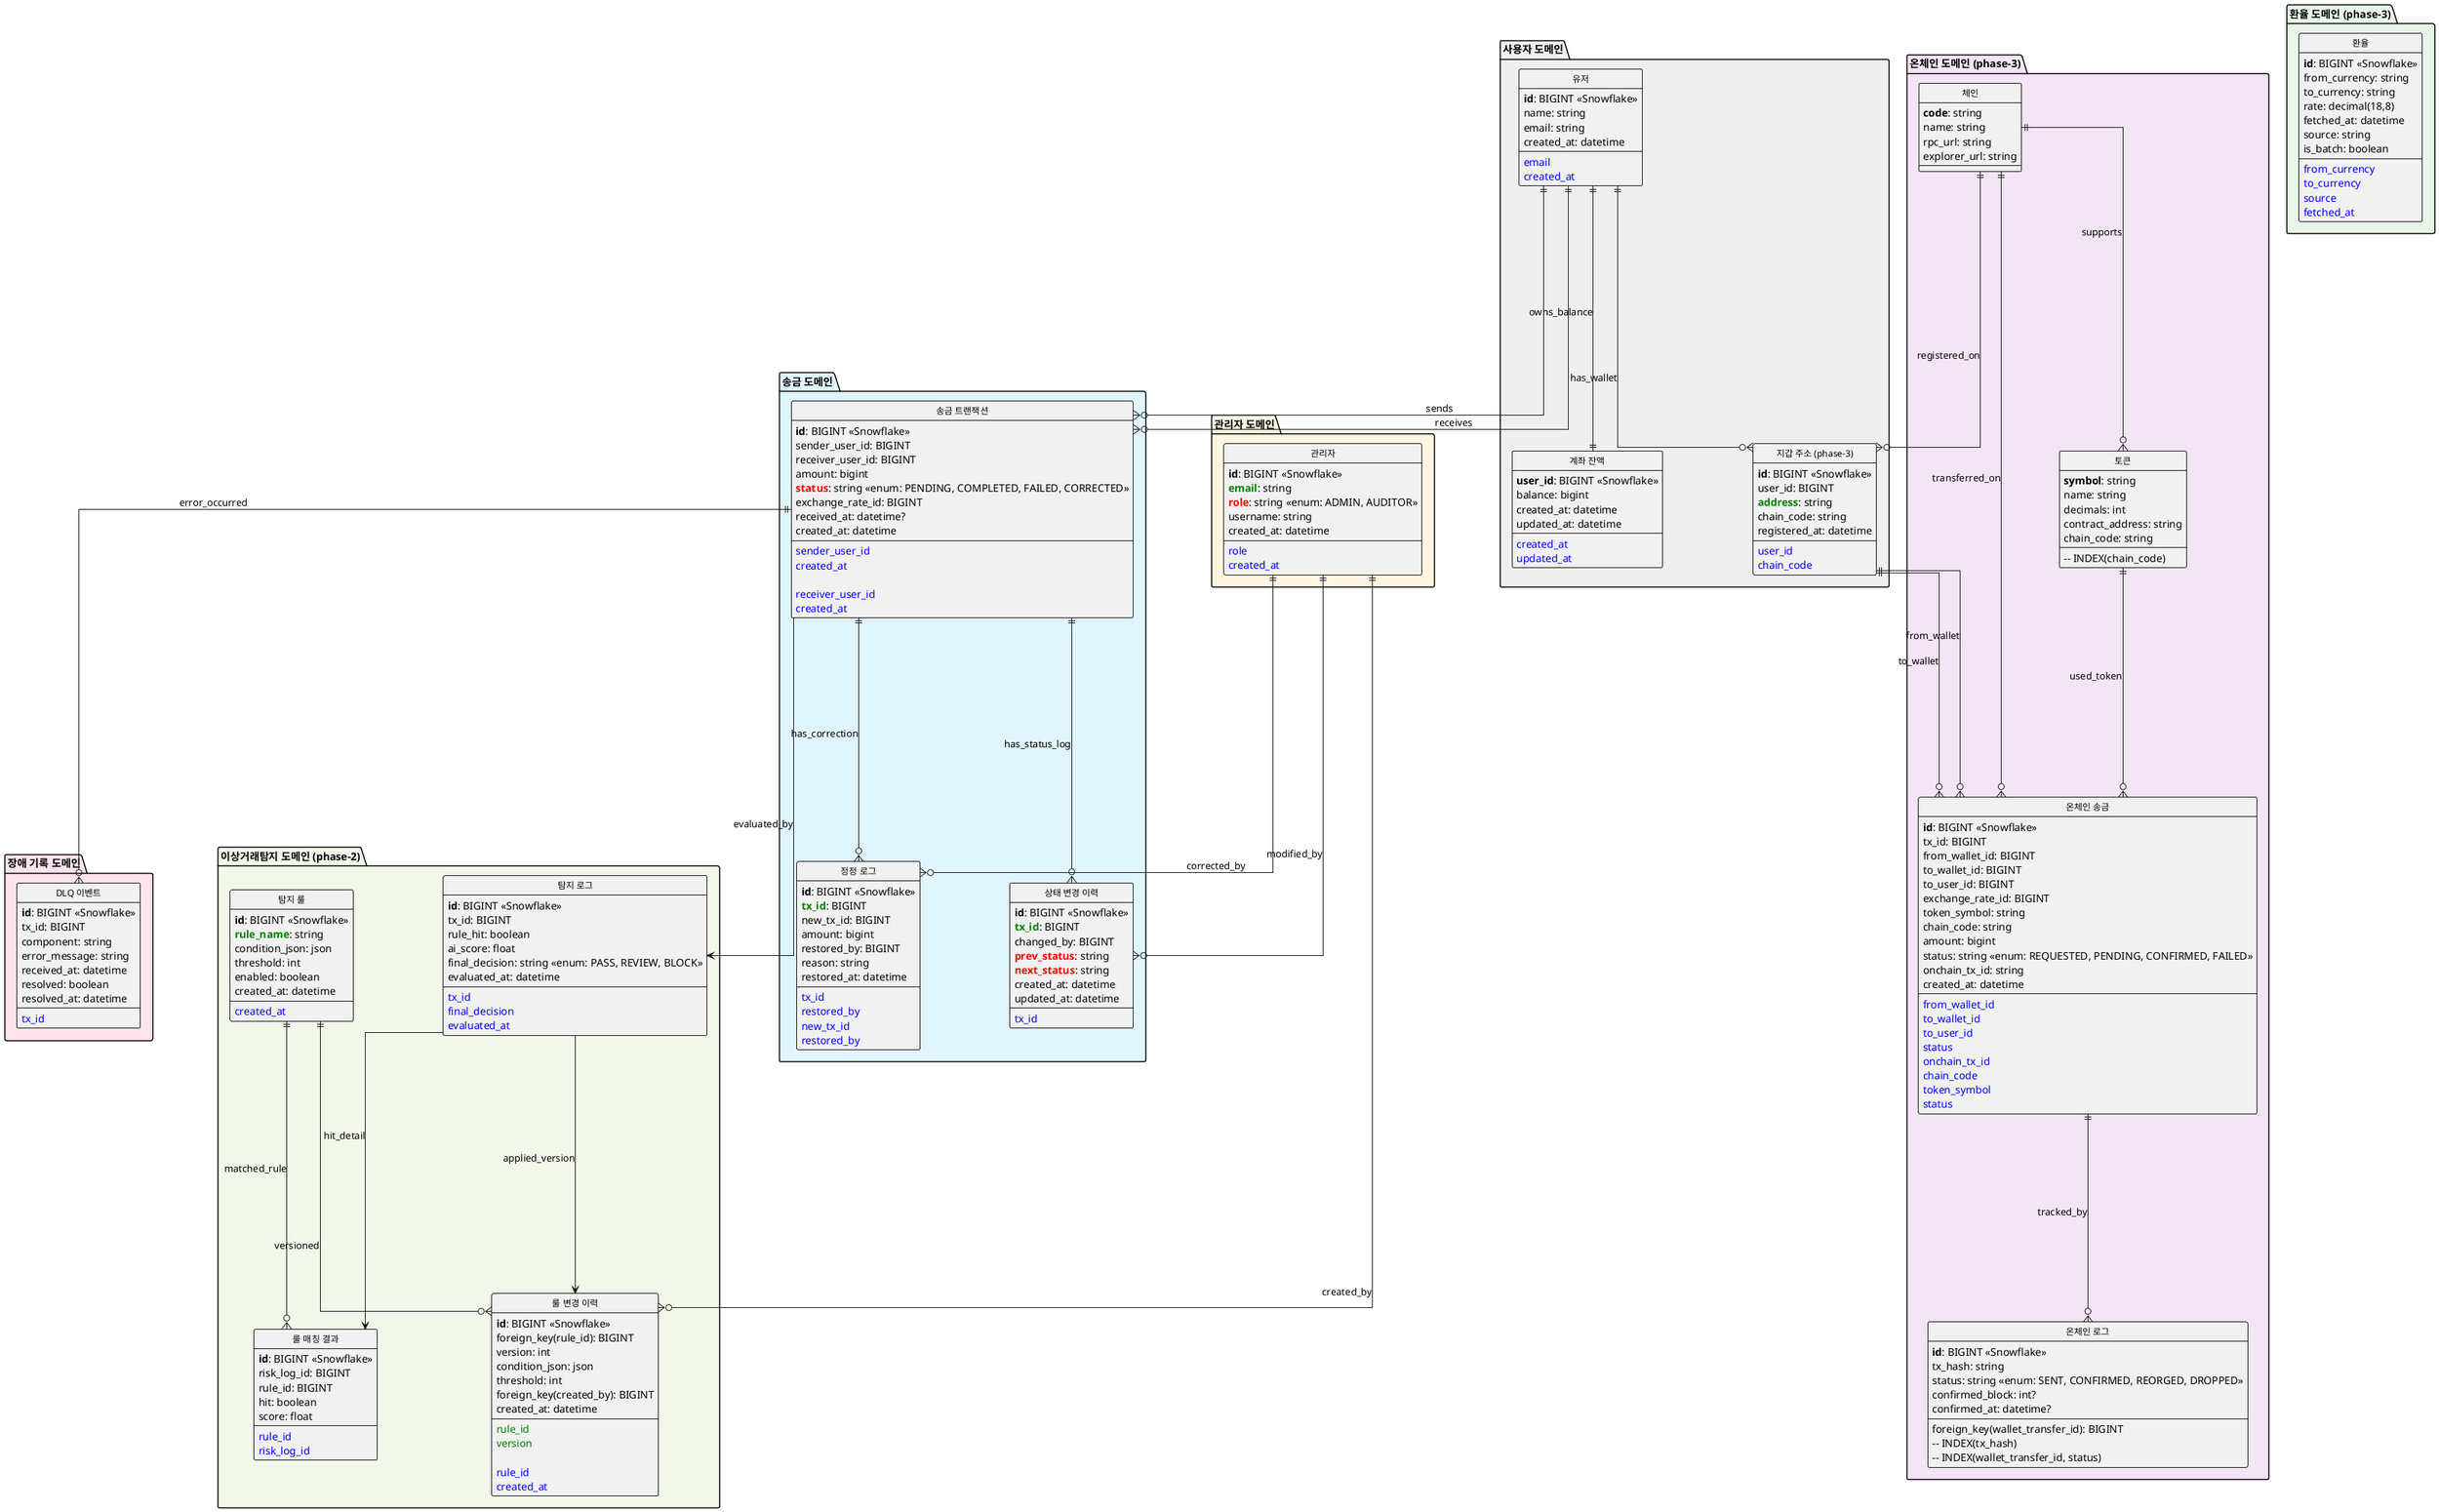 @startuml
!define table(name,desc) entity name as "desc" << (T,#FFAAAA) >>

!define primary_key(x) <b>x</b>

!define unique(x) <b><color:green>x</color></b>
!define unique(x,y) <color:green>x</color>\n<color:green>y</color>

!define enum(x) <b><color:red>x</color></b>

!define index(x) <color:blue>x</color>
!define index(x,y) <color:blue>x</color>\n<color:blue>y</color>
!define index(x,y,z) <color:blue>x</color>\n<color:blue>y</color>\n<color:blue>z</color>
!define index(x,y,z,i) <color:blue>x</color>\n<color:blue>y</color>\n<color:blue>z</color>\n<color:blue>i</color>

skinparam linetype ortho
skinparam nodesep 120
skinparam ranksep 240
skinparam defaultTextAlignment left
skinparam classAttributeIconSize 1
skinparam classFontSize 12
skinparam classBorderThickness 1
hide circle

' ======================================
' 사용자 도메인
' ======================================
package "사용자 도메인" #EFEFEF {
  table(users, "유저") {
    primary_key(id): BIGINT <<Snowflake>>
    name: string
    email: string
    created_at: datetime
    --
    index(email, created_at)
  }

  table(account_balances, "계좌 잔액") {
    primary_key(user_id): BIGINT <<Snowflake>>
    balance: bigint
    created_at: datetime
    updated_at: datetime
    --
    index(created_at, updated_at)
  }

  table(wallet_addresses, "지갑 주소 (phase-3)") {
    primary_key(id): BIGINT <<Snowflake>>
    user_id: BIGINT
    unique(address): string
    chain_code: string
    registered_at: datetime
    --
    index(user_id, chain_code)
  }
}
users ||--|| account_balances : owns_balance
users ||--o{ wallet_addresses : has_wallet

' ======================================
' 관리자 도메인
' ======================================
package "관리자 도메인" #FFF5E1 {
  table(admin_users, "관리자") {
    primary_key(id): BIGINT <<Snowflake>>
    unique(email): string
    enum(role): string <<enum: ADMIN, AUDITOR>>
    username: string
    created_at: datetime
    --
    index(role)
    index(created_at)
  }
}

' ======================================
' 송금 도메인
' ======================================
package "송금 도메인" #E1F5FE {
  table(transactions, "송금 트랜잭션") {
    primary_key(id): BIGINT <<Snowflake>>
    sender_user_id: BIGINT
    receiver_user_id: BIGINT
    amount: bigint
    enum(status): string <<enum: PENDING, COMPLETED, FAILED, CORRECTED>>
    exchange_rate_id: BIGINT
    received_at: datetime?
    created_at: datetime
    --
    index(sender_user_id, created_at)

    index(receiver_user_id, created_at)
  }

  table(tx_history, "상태 변경 이력") {
    primary_key(id): BIGINT <<Snowflake>>
    unique(tx_id): BIGINT
    changed_by: BIGINT
    enum(prev_status): string
    enum(next_status): string
    created_at: datetime
    updated_at: datetime
    --
    index(tx_id)
  }

  table(correction_log, "정정 로그") {
    primary_key(id): BIGINT <<Snowflake>>
    unique(tx_id): BIGINT
    new_tx_id: BIGINT
    amount: bigint
    restored_by: BIGINT
    reason: string
    restored_at: datetime
    --
    index(tx_id, restored_by)
    index(new_tx_id, restored_by)
  }
}
users ||--o{ transactions : sends
users ||--o{ transactions : receives
transactions ||--o{ tx_history : has_status_log
transactions ||--o{ correction_log : has_correction
admin_users ||--o{ tx_history : modified_by
admin_users ||--o{ correction_log : corrected_by

' ======================================
' 온체인 도메인
' ======================================
package "온체인 도메인 (phase-3)" #F3E5F5 {
  table(wallet_transfers, "온체인 송금") {
    primary_key(id): BIGINT <<Snowflake>>
    tx_id: BIGINT
    from_wallet_id: BIGINT
    to_wallet_id: BIGINT
    to_user_id: BIGINT
    exchange_rate_id: BIGINT
    token_symbol: string
    chain_code: string
    amount: bigint
    status: string <<enum: REQUESTED, PENDING, CONFIRMED, FAILED>>
    onchain_tx_id: string
    created_at: datetime
    --
    index(from_wallet_id)
    index(to_wallet_id)
    index(to_user_id)
    index(status)
    index(onchain_tx_id)
    index(chain_code, token_symbol, status)
  }

  table(onchain_tx_logs, "온체인 로그") {
    primary_key(id): BIGINT <<Snowflake>>
    foreign_key(wallet_transfer_id): BIGINT
    tx_hash: string
    status: string <<enum: SENT, CONFIRMED, REORGED, DROPPED>>
    confirmed_block: int?
    confirmed_at: datetime?
    -- INDEX(tx_hash)
    -- INDEX(wallet_transfer_id, status)
  }

  table(tokens, "토큰") {
    primary_key(symbol): string
    name: string
    decimals: int
    contract_address: string
    chain_code: string
    -- INDEX(chain_code)
  }

  table(chains, "체인") {
    primary_key(code): string
    name: string
    rpc_url: string
    explorer_url: string
  }
}
wallet_addresses ||--o{ wallet_transfers : from_wallet
wallet_addresses ||--o{ wallet_transfers : to_wallet
wallet_transfers ||--o{ onchain_tx_logs : tracked_by
tokens ||--o{ wallet_transfers : used_token
chains ||--o{ wallet_addresses : registered_on
chains ||--o{ wallet_transfers : transferred_on
chains ||--o{ tokens : supports

' ======================================
' 이상거래탐지 도메인
' ======================================
package "이상거래탐지 도메인 (phase-2)" #F1F8E9 {
  table(risk_logs, "탐지 로그") {
    primary_key(id): BIGINT <<Snowflake>>
    tx_id: BIGINT
    rule_hit: boolean
    ai_score: float
    final_decision: string <<enum: PASS, REVIEW, BLOCK>>
    evaluated_at: datetime
    --
    index(tx_id, final_decision)
    index(evaluated_at)
  }

  table(risk_rule_hits, "룰 매칭 결과") {
    primary_key(id): BIGINT <<Snowflake>>
    risk_log_id: BIGINT
    rule_id: BIGINT
    hit: boolean
    score: float
    --
    index(rule_id)
    index(risk_log_id)
  }

  table(rules, "탐지 룰") {
    primary_key(id): BIGINT <<Snowflake>>
    unique(rule_name): string
    condition_json: json
    threshold: int
    enabled: boolean
    created_at: datetime
    --
    index(created_at)
  }

  table(rule_history, "룰 변경 이력") {
    primary_key(id): BIGINT <<Snowflake>>
    foreign_key(rule_id): BIGINT
    version: int
    condition_json: json
    threshold: int
    foreign_key(created_by): BIGINT
    created_at: datetime
    --
    unique(rule_id, version)

    index(rule_id, created_at)
  }
}
transactions --> risk_logs : evaluated_by
risk_logs --> risk_rule_hits : hit_detail
risk_logs --> rule_history : applied_version
rules ||--o{ rule_history : versioned
rules ||--o{ risk_rule_hits : matched_rule
admin_users ||--o{ rule_history : created_by

' ======================================
' 환율 도메인
' ======================================
package "환율 도메인 (phase-3)" #E8F5E9 {
  table(exchange_rates, "환율") {
    primary_key(id): BIGINT <<Snowflake>>
    from_currency: string
    to_currency: string
    rate: decimal(18,8)
    fetched_at: datetime
    source: string
    is_batch: boolean
    --
    index(from_currency, to_currency, source, fetched_at)
  }
}

' ======================================
' 장애(DLQ) 도메인
' ======================================
package "장애 기록 도메인" #FCE4EC {
  table(dlq_events, "DLQ 이벤트") {
    primary_key(id): BIGINT <<Snowflake>>
    tx_id: BIGINT
    component: string
    error_message: string
    received_at: datetime
    resolved: boolean
    resolved_at: datetime
    --
    index(tx_id)
  }
}
transactions ||--o{ dlq_events : error_occurred

@enduml
